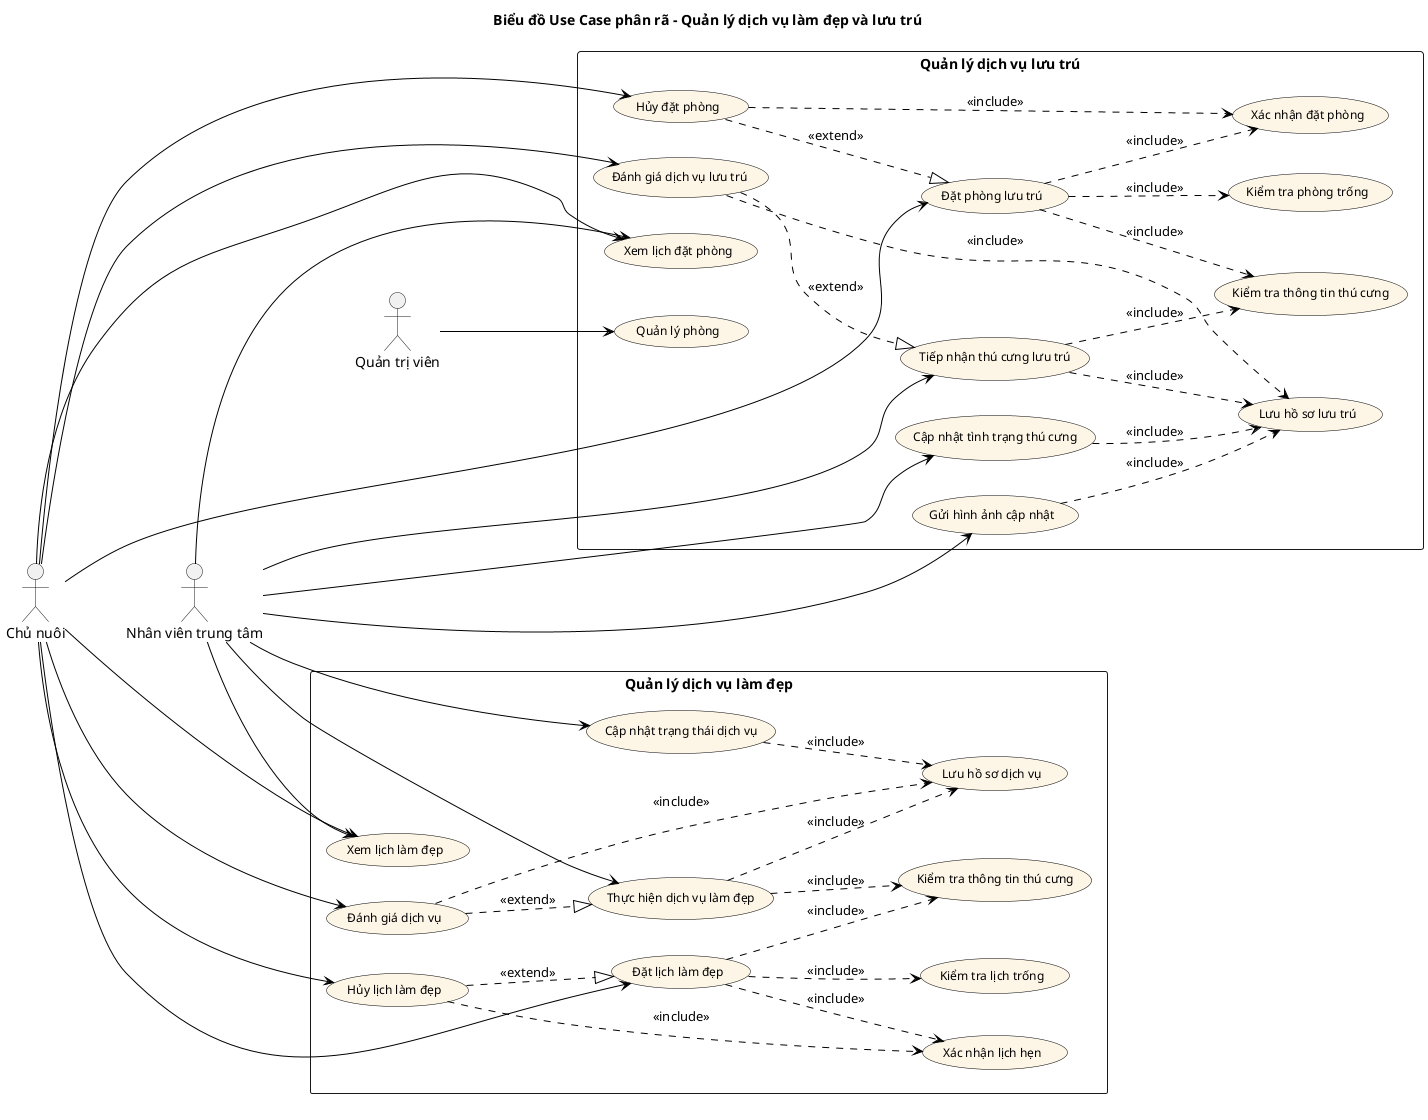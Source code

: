 @startuml beauty-hotel-service-usecase
title Biểu đồ Use Case phân rã - Quản lý dịch vụ làm đẹp và lưu trú
left to right direction
skinparam packageStyle rectangle
skinparam usecase {
  BackgroundColor #FDF5E6
  BorderColor Black
  ArrowColor Black
  FontSize 12
}

actor "Chủ nuôi" as Owner
actor "Nhân viên trung tâm" as Staff
actor "Quản trị viên" as Admin

rectangle "Quản lý dịch vụ làm đẹp" {
  ' Đặt lịch và quản lý lịch
  usecase "Đặt lịch làm đẹp" as UC1
  usecase "Hủy lịch làm đẹp" as UC2
  usecase "Xem lịch làm đẹp" as UC3
  usecase "Kiểm tra lịch trống" as UC7
  usecase "Xác nhận lịch hẹn" as UC8

  ' Thực hiện dịch vụ
  usecase "Thực hiện dịch vụ làm đẹp" as UC4
  usecase "Cập nhật trạng thái dịch vụ" as UC5
  usecase "Kiểm tra thông tin thú cưng" as UC9
  usecase "Lưu hồ sơ dịch vụ" as UC10

  ' Đánh giá
  usecase "Đánh giá dịch vụ" as UC6
}

rectangle "Quản lý dịch vụ lưu trú" {
  ' Đặt phòng và quản lý phòng
  usecase "Đặt phòng lưu trú" as UC11
  usecase "Hủy đặt phòng" as UC12
  usecase "Xem lịch đặt phòng" as UC13
  usecase "Quản lý phòng" as UC17
  usecase "Kiểm tra phòng trống" as UC19
  usecase "Xác nhận đặt phòng" as UC20

  ' Chăm sóc thú cưng
  usecase "Tiếp nhận thú cưng lưu trú" as UC14
  usecase "Cập nhật tình trạng thú cưng" as UC15
  usecase "Gửi hình ảnh cập nhật" as UC16
  usecase "Kiểm tra thông tin thú cưng" as UC21
  usecase "Lưu hồ sơ lưu trú" as UC22

  ' Đánh giá
  usecase "Đánh giá dịch vụ lưu trú" as UC18
}

' Sắp xếp vị trí các actor
Owner -[hidden]-> Staff
Staff -[hidden]-> Admin

' Các mối quan hệ include - Dịch vụ làm đẹp
UC1 ..> UC7 : <<include>>
UC1 ..> UC8 : <<include>>
UC1 ..> UC9 : <<include>>
UC2 ..> UC8 : <<include>>
UC4 ..> UC9 : <<include>>
UC4 ..> UC10 : <<include>>
UC5 ..> UC10 : <<include>>
UC6 ..> UC10 : <<include>>

' Các mối quan hệ include - Dịch vụ lưu trú
UC11 ..> UC19 : <<include>>
UC11 ..> UC20 : <<include>>
UC11 ..> UC21 : <<include>>
UC12 ..> UC20 : <<include>>
UC14 ..> UC21 : <<include>>
UC14 ..> UC22 : <<include>>
UC15 ..> UC22 : <<include>>
UC16 ..> UC22 : <<include>>
UC18 ..> UC22 : <<include>>

' Các mối quan hệ extend
UC2 ..|> UC1 : <<extend>>
UC6 ..|> UC4 : <<extend>>
UC12 ..|> UC11 : <<extend>>
UC18 ..|> UC14 : <<extend>>

' Các mối quan hệ với actor
Owner --> UC1
Owner --> UC2
Owner --> UC3
Owner --> UC6
Owner --> UC11
Owner --> UC12
Owner --> UC13
Owner --> UC18

Staff --> UC3
Staff --> UC4
Staff --> UC5
Staff --> UC13
Staff --> UC14
Staff --> UC15
Staff --> UC16

Admin --> UC17
@enduml 